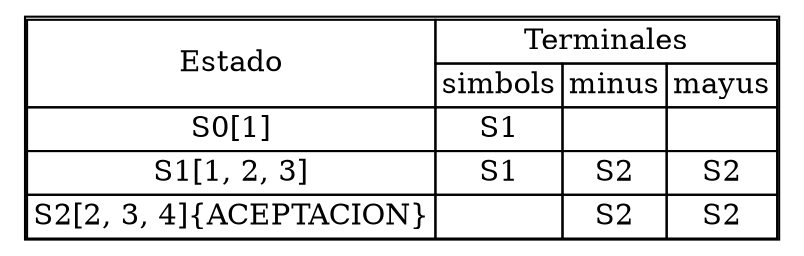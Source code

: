 digraph G{
a[shape=none label=<
<TABLE cellspacing="0">
<TR>
                <TD rowspan="2">Estado</TD>
                <TD colspan="3">Terminales</TD>
            </TR>
<TR>
<TD>simbols</TD>
<TD>minus</TD>
<TD>mayus</TD>
</TR>
<TR>
<TD>S0[1]</TD>
<TD>S1</TD>
<TD></TD>
<TD></TD>
</TR><TR>
<TD>S1[1, 2, 3]</TD>
<TD>S1</TD>
<TD>S2</TD>
<TD>S2</TD>
</TR><TR>
<TD>S2[2, 3, 4]{ACEPTACION}</TD>
<TD></TD>
<TD>S2</TD>
<TD>S2</TD>
</TR></TABLE>
>];
}
